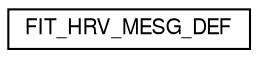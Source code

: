 digraph "Graphical Class Hierarchy"
{
  edge [fontname="FreeSans",fontsize="10",labelfontname="FreeSans",labelfontsize="10"];
  node [fontname="FreeSans",fontsize="10",shape=record];
  rankdir="LR";
  Node1 [label="FIT_HRV_MESG_DEF",height=0.2,width=0.4,color="black", fillcolor="white", style="filled",URL="$struct_f_i_t___h_r_v___m_e_s_g___d_e_f.html"];
}
